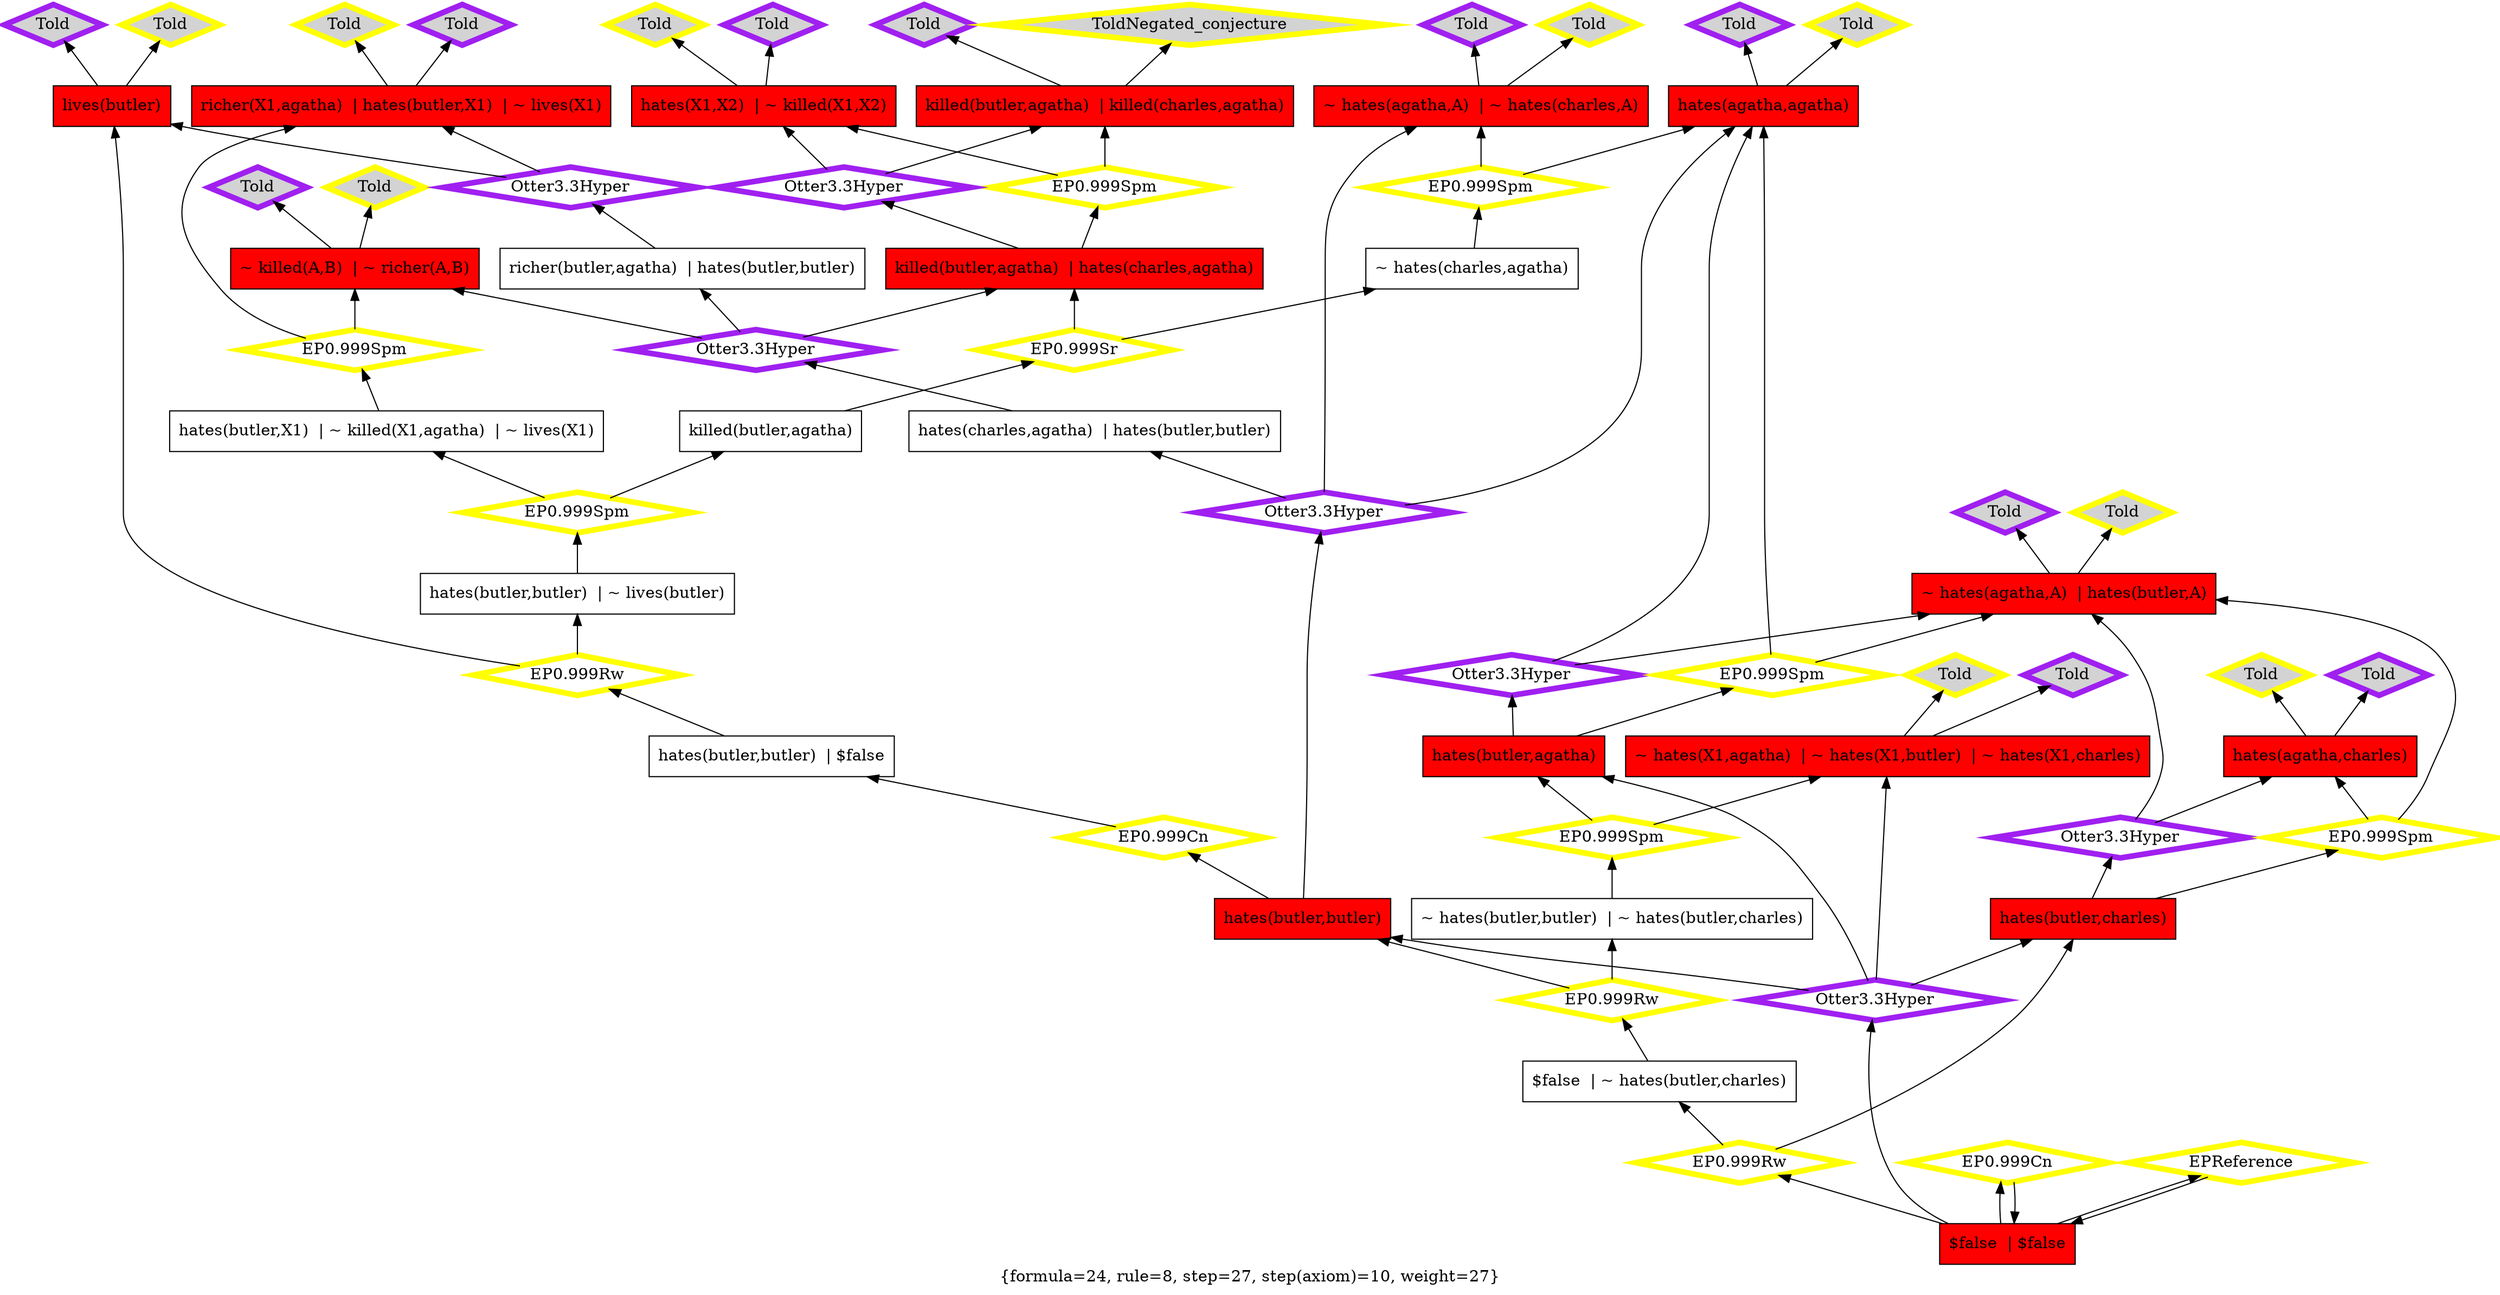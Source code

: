 digraph g 
{ rankdir=BT;
 labelloc=b label="{formula=24, rule=8, step=27, step(axiom)=10, weight=27}"  
 "x_74" [ URL="http://inference-web.org/proofs/tptp/Solutions/PUZ/PUZ001-1/Otter---3.3/answer.owl#ns_20_conclusion" color="black" shape="box" label="hates(charles,agatha)  | hates(butler,butler)" fillcolor="white" style="filled"  ];
  "x_45" [ URL="http://inference-web.org/proofs/tptp/Solutions/PUZ/PUZ001-1/EP---1.1/answer.owl#ns_5_conclusion" color="black" shape="box" label="~ hates(agatha,X1)  | ~ hates(charles,X1)" fillcolor="red" style="filled"  ];
  "x_28" [ URL="http://inference-web.org/proofs/tptp/Solutions/PUZ/PUZ001-1/EP---1.1/answer.owl#ns_14_conclusion" color="black" shape="box" label="hates(butler,agatha)" fillcolor="red" style="filled"  ];
  "x_46" [ URL="http://inference-web.org/proofs/tptp/Solutions/PUZ/PUZ001-1/Otter---3.3/answer.owl#ns_17_conclusion" color="black" shape="box" label="hates(butler,charles)" fillcolor="red" style="filled"  ];
  "x_76" [ URL="http://inference-web.org/proofs/tptp/Solutions/PUZ/PUZ001-1/EP---1.1/answer.owl#ns_4_conclusion" color="black" shape="box" label="~ killed(X1,X2)  | ~ richer(X1,X2)" fillcolor="red" style="filled"  ];
  "x_28" [ URL="http://inference-web.org/proofs/tptp/Solutions/PUZ/PUZ001-1/Otter---3.3/answer.owl#ns_16_conclusion" color="black" shape="box" label="hates(butler,agatha)" fillcolor="red" style="filled"  ];
  "x_30" [ URL="http://inference-web.org/proofs/tptp/Solutions/PUZ/PUZ001-1/Otter---3.3/answer.owl#ns_14_conclusion" color="black" shape="box" label="richer(butler,agatha)  | hates(butler,butler)" fillcolor="white" style="filled"  ];
  "x_77" [ URL="http://inference-web.org/proofs/tptp/Solutions/PUZ/PUZ001-1/EP---1.1/answer.owl#ns_16_conclusion" color="black" shape="box" label="~ hates(charles,agatha)" fillcolor="white" style="filled"  ];
  "x_84" [ URL="http://inference-web.org/proofs/tptp/Solutions/PUZ/PUZ001-1/EP---1.1/answer.owl#ns_31_conclusion" color="black" shape="box" label="hates(butler,butler)" fillcolor="red" style="filled"  ];
  "x_79" [ URL="http://inference-web.org/proofs/tptp/Solutions/PUZ/PUZ001-1/EP---1.1/answer.owl#ns_22_conclusion" color="black" shape="box" label="~ hates(butler,butler)  | ~ hates(butler,charles)" fillcolor="white" style="filled"  ];
  "x_51" [ URL="http://inference-web.org/proofs/tptp/Solutions/PUZ/PUZ001-1/EP---1.1/answer.owl#ns_34_conclusion" color="black" shape="box" label="$false" fillcolor="red" style="filled"  ];
  "x_52" [ URL="http://inference-web.org/proofs/tptp/Solutions/PUZ/PUZ001-1/EP---1.1/answer.owl#ns_13_conclusion" color="black" shape="box" label="hates(charles,agatha)  | killed(butler,agatha)" fillcolor="red" style="filled"  ];
  "x_82" [ URL="http://inference-web.org/proofs/tptp/Solutions/PUZ/PUZ001-1/Otter---3.3/answer.owl#ns_11_conclusion" color="black" shape="box" label="hates(agatha,charles)" fillcolor="red" style="filled"  ];
  "x_33" [ URL="http://inference-web.org/proofs/tptp/Solutions/PUZ/PUZ001-1/Otter---3.3/answer.owl#ns_6_conclusion" color="black" shape="box" label="~ lives(A)  | richer(A,agatha)  | hates(butler,A)" fillcolor="red" style="filled"  ];
  "x_84" [ URL="http://inference-web.org/proofs/tptp/Solutions/PUZ/PUZ001-1/Otter---3.3/answer.owl#ns_21_conclusion" color="black" shape="box" label="hates(butler,butler)" fillcolor="red" style="filled"  ];
  "x_51" [ URL="http://inference-web.org/proofs/tptp/Solutions/PUZ/PUZ001-1/Otter---3.3/answer.owl#ns_23_conclusion" color="black" shape="box" label="$false" fillcolor="red" style="filled"  ];
  "x_35" [ URL="http://inference-web.org/proofs/tptp/Solutions/PUZ/PUZ001-1/Otter---3.3/answer.owl#ns_4_conclusion" color="black" shape="box" label="~ killed(A,B)  | hates(A,B)" fillcolor="red" style="filled"  ];
  "x_60" [ URL="http://inference-web.org/proofs/tptp/Solutions/PUZ/PUZ001-1/EP---1.1/answer.owl#ns_10_conclusion" color="black" shape="box" label="hates(butler,X1)  | ~ hates(agatha,X1)" fillcolor="red" style="filled"  ];
  "x_82" [ URL="http://inference-web.org/proofs/tptp/Solutions/PUZ/PUZ001-1/EP---1.1/answer.owl#ns_8_conclusion" color="black" shape="box" label="hates(agatha,charles)" fillcolor="red" style="filled"  ];
  "x_35" [ URL="http://inference-web.org/proofs/tptp/Solutions/PUZ/PUZ001-1/EP---1.1/answer.owl#ns_9_conclusion" color="black" shape="box" label="hates(X1,X2)  | ~ killed(X1,X2)" fillcolor="red" style="filled"  ];
  "x_59" [ URL="http://inference-web.org/proofs/tptp/Solutions/PUZ/PUZ001-1/Otter---3.3/answer.owl#ns_8_conclusion" color="black" shape="box" label="lives(butler)" fillcolor="red" style="filled"  ];
  "x_60" [ URL="http://inference-web.org/proofs/tptp/Solutions/PUZ/PUZ001-1/Otter---3.3/answer.owl#ns_5_conclusion" color="black" shape="box" label="~ hates(agatha,A)  | hates(butler,A)" fillcolor="red" style="filled"  ];
  "x_14" [ URL="http://inference-web.org/proofs/tptp/Solutions/PUZ/PUZ001-1/EP---1.1/answer.owl#ns_29_conclusion" color="black" shape="box" label="hates(butler,butler)  | ~ lives(butler)" fillcolor="white" style="filled"  ];
  "x_15" [ URL="http://inference-web.org/proofs/tptp/Solutions/PUZ/PUZ001-1/EP---1.1/answer.owl#ns_18_conclusion" color="black" shape="box" label="hates(butler,X1)  | ~ killed(X1,agatha)  | ~ lives(X1)" fillcolor="white" style="filled"  ];
  "x_90" [ URL="http://inference-web.org/proofs/tptp/Solutions/PUZ/PUZ001-1/EP---1.1/answer.owl#ns_32_conclusion" color="black" shape="box" label="$false  | ~ hates(butler,charles)" fillcolor="white" style="filled"  ];
  "x_59" [ URL="http://inference-web.org/proofs/tptp/Solutions/PUZ/PUZ001-1/EP---1.1/answer.owl#ns_2_conclusion" color="black" shape="box" label="lives(butler)" fillcolor="red" style="filled"  ];
  "x_93" [ URL="http://inference-web.org/proofs/tptp/Solutions/PUZ/PUZ001-1/EP---1.1/answer.owl#ns_7_conclusion" color="black" shape="box" label="hates(agatha,agatha)" fillcolor="red" style="filled"  ];
  "x_96" [ URL="http://inference-web.org/proofs/tptp/Solutions/PUZ/PUZ001-1/Otter---3.3/answer.owl#ns_3_conclusion" color="black" shape="box" label="~ hates(A,agatha)  | ~ hates(A,butler)  | ~ hates(A,charles)" fillcolor="red" style="filled"  ];
  "x_46" [ URL="http://inference-web.org/proofs/tptp/Solutions/PUZ/PUZ001-1/EP---1.1/answer.owl#ns_15_conclusion" color="black" shape="box" label="hates(butler,charles)" fillcolor="red" style="filled"  ];
  "x_93" [ URL="http://inference-web.org/proofs/tptp/Solutions/PUZ/PUZ001-1/Otter---3.3/answer.owl#ns_10_conclusion" color="black" shape="box" label="hates(agatha,agatha)" fillcolor="red" style="filled"  ];
  "x_45" [ URL="http://inference-web.org/proofs/tptp/Solutions/PUZ/PUZ001-1/Otter---3.3/answer.owl#ns_2_conclusion" color="black" shape="box" label="~ hates(agatha,A)  | ~ hates(charles,A)" fillcolor="red" style="filled"  ];
  "x_95" [ URL="http://inference-web.org/proofs/tptp/Solutions/PUZ/PUZ001-1/EP---1.1/answer.owl#ns_30_conclusion" color="black" shape="box" label="hates(butler,butler)  | $false" fillcolor="white" style="filled"  ];
  "x_51" [ URL="http://inference-web.org/proofs/tptp/Solutions/PUZ/PUZ001-1/EP---1.1/answer.owl#ns_35_conclusion" color="black" shape="box" label="$false" fillcolor="red" style="filled"  ];
  "x_76" [ URL="http://inference-web.org/proofs/tptp/Solutions/PUZ/PUZ001-1/Otter---3.3/answer.owl#ns_1_conclusion" color="black" shape="box" label="~ killed(A,B)  | ~ richer(A,B)" fillcolor="red" style="filled"  ];
  "x_96" [ URL="http://inference-web.org/proofs/tptp/Solutions/PUZ/PUZ001-1/EP---1.1/answer.owl#ns_6_conclusion" color="black" shape="box" label="~ hates(X1,agatha)  | ~ hates(X1,butler)  | ~ hates(X1,charles)" fillcolor="red" style="filled"  ];
  "x_51" [ URL="http://inference-web.org/proofs/tptp/Solutions/PUZ/PUZ001-1/EP---1.1/answer.owl#ns_33_conclusion" color="black" shape="box" label="$false  | $false" fillcolor="red" style="filled"  ];
  "x_52" [ URL="http://inference-web.org/proofs/tptp/Solutions/PUZ/PUZ001-1/Otter---3.3/answer.owl#ns_18_conclusion" color="black" shape="box" label="killed(butler,agatha)  | hates(charles,agatha)" fillcolor="red" style="filled"  ];
  "x_100" [ URL="http://inference-web.org/proofs/tptp/Solutions/PUZ/PUZ001-1/EP---1.1/answer.owl#ns_25_conclusion" color="black" shape="box" label="killed(butler,agatha)" fillcolor="white" style="filled"  ];
  "x_71" [ URL="http://inference-web.org/proofs/tptp/Solutions/PUZ/PUZ001-1/EP---1.1/answer.owl#ns_12_conclusion" color="black" shape="box" label="killed(butler,agatha)  | killed(charles,agatha)" fillcolor="red" style="filled"  ];
  "x_33" [ URL="http://inference-web.org/proofs/tptp/Solutions/PUZ/PUZ001-1/EP---1.1/answer.owl#ns_11_conclusion" color="black" shape="box" label="richer(X1,agatha)  | hates(butler,X1)  | ~ lives(X1)" fillcolor="red" style="filled"  ];
  "x_71" [ URL="http://inference-web.org/proofs/tptp/Solutions/PUZ/PUZ001-1/Otter---3.3/answer.owl#ns_12_conclusion" color="black" shape="box" label="killed(butler,agatha)  | killed(charles,agatha)" fillcolor="red" style="filled"  ];
  "26a27439:1242ca7e1c7:-7fe2" [ URL="http://browser.inference-web.org/iwbrowser/BrowseNodeSet?url=http%3A%2F%2Finference-web.org%2Fproofs%2Ftptp%2FSolutions%2FPUZ%2FPUZ001-1%2FOtter---3.3%2Fanswer.owl%23ns_20" color="purple" shape="diamond" label="Otter3.3Hyper" fillcolor="white" style="filled" penwidth="5"  ];
  "x_74" -> "26a27439:1242ca7e1c7:-7fe2";
  "26a27439:1242ca7e1c7:-7fe2" -> "x_30";
  "26a27439:1242ca7e1c7:-7fe2" -> "x_52";
  "26a27439:1242ca7e1c7:-7fe2" -> "x_76";
  "26a27439:1242ca7e1c7:-7fcc" [ URL="http://browser.inference-web.org/iwbrowser/BrowseNodeSet?url=http%3A%2F%2Finference-web.org%2Fproofs%2Ftptp%2FSolutions%2FPUZ%2FPUZ001-1%2FOtter---3.3%2Fanswer.owl%23ns_12" color="purple" shape="diamond" label="Told" fillcolor="lightgrey" style="filled" penwidth="5"  ];
  "x_71" -> "26a27439:1242ca7e1c7:-7fcc";
  "26a27439:1242ca7e1c7:-7ff2" [ URL="http://browser.inference-web.org/iwbrowser/BrowseNodeSet?url=http%3A%2F%2Finference-web.org%2Fproofs%2Ftptp%2FSolutions%2FPUZ%2FPUZ001-1%2FOtter---3.3%2Fanswer.owl%23ns_16" color="purple" shape="diamond" label="Otter3.3Hyper" fillcolor="white" style="filled" penwidth="5"  ];
  "x_28" -> "26a27439:1242ca7e1c7:-7ff2";
  "26a27439:1242ca7e1c7:-7ff2" -> "x_60";
  "26a27439:1242ca7e1c7:-7ff2" -> "x_93";
  "26a27439:1242ca7e1c7:-7f9f" [ URL="http://browser.inference-web.org/iwbrowser/BrowseNodeSet?url=http%3A%2F%2Finference-web.org%2Fproofs%2Ftptp%2FSolutions%2FPUZ%2FPUZ001-1%2FEP---1.1%2Fanswer.owl%23ns_13" color="yellow" shape="diamond" label="EP0.999Spm" fillcolor="white" style="filled" penwidth="5"  ];
  "x_52" -> "26a27439:1242ca7e1c7:-7f9f";
  "26a27439:1242ca7e1c7:-7f9f" -> "x_35";
  "26a27439:1242ca7e1c7:-7f9f" -> "x_71";
  "26a27439:1242ca7e1c7:-7f93" [ URL="http://browser.inference-web.org/iwbrowser/BrowseNodeSet?url=http%3A%2F%2Finference-web.org%2Fproofs%2Ftptp%2FSolutions%2FPUZ%2FPUZ001-1%2FEP---1.1%2Fanswer.owl%23ns_11" color="yellow" shape="diamond" label="Told" fillcolor="lightgrey" style="filled" penwidth="5"  ];
  "x_33" -> "26a27439:1242ca7e1c7:-7f93";
  "26a27439:1242ca7e1c7:-7fd5" [ URL="http://browser.inference-web.org/iwbrowser/BrowseNodeSet?url=http%3A%2F%2Finference-web.org%2Fproofs%2Ftptp%2FSolutions%2FPUZ%2FPUZ001-1%2FOtter---3.3%2Fanswer.owl%23ns_1" color="purple" shape="diamond" label="Told" fillcolor="lightgrey" style="filled" penwidth="5"  ];
  "x_76" -> "26a27439:1242ca7e1c7:-7fd5";
  "26a27439:1242ca7e1c7:-7fde" [ URL="http://browser.inference-web.org/iwbrowser/BrowseNodeSet?url=http%3A%2F%2Finference-web.org%2Fproofs%2Ftptp%2FSolutions%2FPUZ%2FPUZ001-1%2FOtter---3.3%2Fanswer.owl%23ns_14" color="purple" shape="diamond" label="Otter3.3Hyper" fillcolor="white" style="filled" penwidth="5"  ];
  "x_30" -> "26a27439:1242ca7e1c7:-7fde";
  "26a27439:1242ca7e1c7:-7fde" -> "x_33";
  "26a27439:1242ca7e1c7:-7fde" -> "x_59";
  "26a27439:1242ca7e1c7:-7fb6" [ URL="http://browser.inference-web.org/iwbrowser/BrowseNodeSet?url=http%3A%2F%2Finference-web.org%2Fproofs%2Ftptp%2FSolutions%2FPUZ%2FPUZ001-1%2FEP---1.1%2Fanswer.owl%23ns_31" color="yellow" shape="diamond" label="EP0.999Cn" fillcolor="white" style="filled" penwidth="5"  ];
  "x_84" -> "26a27439:1242ca7e1c7:-7fb6";
  "26a27439:1242ca7e1c7:-7fb6" -> "x_95";
  "26a27439:1242ca7e1c7:-7fdb" [ URL="http://browser.inference-web.org/iwbrowser/BrowseNodeSet?url=http%3A%2F%2Finference-web.org%2Fproofs%2Ftptp%2FSolutions%2FPUZ%2FPUZ001-1%2FOtter---3.3%2Fanswer.owl%23ns_6" color="purple" shape="diamond" label="Told" fillcolor="lightgrey" style="filled" penwidth="5"  ];
  "x_33" -> "26a27439:1242ca7e1c7:-7fdb";
  "26a27439:1242ca7e1c7:-7fb4" [ URL="http://browser.inference-web.org/iwbrowser/BrowseNodeSet?url=http%3A%2F%2Finference-web.org%2Fproofs%2Ftptp%2FSolutions%2FPUZ%2FPUZ001-1%2FEP---1.1%2Fanswer.owl%23ns_30" color="yellow" shape="diamond" label="EP0.999Rw" fillcolor="white" style="filled" penwidth="5"  ];
  "x_95" -> "26a27439:1242ca7e1c7:-7fb4";
  "26a27439:1242ca7e1c7:-7fb4" -> "x_14";
  "26a27439:1242ca7e1c7:-7fb4" -> "x_59";
  "26a27439:1242ca7e1c7:-7fe5" [ URL="http://browser.inference-web.org/iwbrowser/BrowseNodeSet?url=http%3A%2F%2Finference-web.org%2Fproofs%2Ftptp%2FSolutions%2FPUZ%2FPUZ001-1%2FOtter---3.3%2Fanswer.owl%23ns_2" color="purple" shape="diamond" label="Told" fillcolor="lightgrey" style="filled" penwidth="5"  ];
  "x_45" -> "26a27439:1242ca7e1c7:-7fe5";
  "26a27439:1242ca7e1c7:-7f87" [ URL="http://browser.inference-web.org/iwbrowser/BrowseNodeSet?url=http%3A%2F%2Finference-web.org%2Fproofs%2Ftptp%2FSolutions%2FPUZ%2FPUZ001-1%2FEP---1.1%2Fanswer.owl%23ns_6" color="yellow" shape="diamond" label="Told" fillcolor="lightgrey" style="filled" penwidth="5"  ];
  "x_96" -> "26a27439:1242ca7e1c7:-7f87";
  "26a27439:1242ca7e1c7:-7fc9" [ URL="http://browser.inference-web.org/iwbrowser/BrowseNodeSet?url=http%3A%2F%2Finference-web.org%2Fproofs%2Ftptp%2FSolutions%2FPUZ%2FPUZ001-1%2FEP---1.1%2Fanswer.owl%23ns_10" color="yellow" shape="diamond" label="Told" fillcolor="lightgrey" style="filled" penwidth="5"  ];
  "x_60" -> "26a27439:1242ca7e1c7:-7fc9";
  "26a27439:1242ca7e1c7:-7fef" [ URL="http://browser.inference-web.org/iwbrowser/BrowseNodeSet?url=http%3A%2F%2Finference-web.org%2Fproofs%2Ftptp%2FSolutions%2FPUZ%2FPUZ001-1%2FOtter---3.3%2Fanswer.owl%23ns_10" color="purple" shape="diamond" label="Told" fillcolor="lightgrey" style="filled" penwidth="5"  ];
  "x_93" -> "26a27439:1242ca7e1c7:-7fef";
  "26a27439:1242ca7e1c7:-7fbc" [ URL="http://browser.inference-web.org/iwbrowser/BrowseNodeSet?url=http%3A%2F%2Finference-web.org%2Fproofs%2Ftptp%2FSolutions%2FPUZ%2FPUZ001-1%2FEP---1.1%2Fanswer.owl%23ns_8" color="yellow" shape="diamond" label="Told" fillcolor="lightgrey" style="filled" penwidth="5"  ];
  "x_82" -> "26a27439:1242ca7e1c7:-7fbc";
  "26a27439:1242ca7e1c7:-7fa2" [ URL="http://browser.inference-web.org/iwbrowser/BrowseNodeSet?url=http%3A%2F%2Finference-web.org%2Fproofs%2Ftptp%2FSolutions%2FPUZ%2FPUZ001-1%2FEP---1.1%2Fanswer.owl%23ns_5" color="yellow" shape="diamond" label="Told" fillcolor="lightgrey" style="filled" penwidth="5"  ];
  "x_45" -> "26a27439:1242ca7e1c7:-7fa2";
  "26a27439:1242ca7e1c7:-7f99" [ URL="http://browser.inference-web.org/iwbrowser/BrowseNodeSet?url=http%3A%2F%2Finference-web.org%2Fproofs%2Ftptp%2FSolutions%2FPUZ%2FPUZ001-1%2FEP---1.1%2Fanswer.owl%23ns_9" color="yellow" shape="diamond" label="Told" fillcolor="lightgrey" style="filled" penwidth="5"  ];
  "x_35" -> "26a27439:1242ca7e1c7:-7f99";
  "26a27439:1242ca7e1c7:-7fae" [ URL="http://browser.inference-web.org/iwbrowser/BrowseNodeSet?url=http%3A%2F%2Finference-web.org%2Fproofs%2Ftptp%2FSolutions%2FPUZ%2FPUZ001-1%2FEP---1.1%2Fanswer.owl%23ns_29" color="yellow" shape="diamond" label="EP0.999Spm" fillcolor="white" style="filled" penwidth="5"  ];
  "x_14" -> "26a27439:1242ca7e1c7:-7fae";
  "26a27439:1242ca7e1c7:-7fae" -> "x_15";
  "26a27439:1242ca7e1c7:-7fae" -> "x_100";
  "26a27439:1242ca7e1c7:-7f8d" [ URL="http://browser.inference-web.org/iwbrowser/BrowseNodeSet?url=http%3A%2F%2Finference-web.org%2Fproofs%2Ftptp%2FSolutions%2FPUZ%2FPUZ001-1%2FEP---1.1%2Fanswer.owl%23ns_22" color="yellow" shape="diamond" label="EP0.999Spm" fillcolor="white" style="filled" penwidth="5"  ];
  "x_79" -> "26a27439:1242ca7e1c7:-7f8d";
  "26a27439:1242ca7e1c7:-7f8d" -> "x_28";
  "26a27439:1242ca7e1c7:-7f8d" -> "x_96";
  "26a27439:1242ca7e1c7:-7fd2" [ URL="http://browser.inference-web.org/iwbrowser/BrowseNodeSet?url=http%3A%2F%2Finference-web.org%2Fproofs%2Ftptp%2FSolutions%2FPUZ%2FPUZ001-1%2FOtter---3.3%2Fanswer.owl%23ns_18" color="purple" shape="diamond" label="Otter3.3Hyper" fillcolor="white" style="filled" penwidth="5"  ];
  "x_52" -> "26a27439:1242ca7e1c7:-7fd2";
  "26a27439:1242ca7e1c7:-7fd2" -> "x_35";
  "26a27439:1242ca7e1c7:-7fd2" -> "x_71";
  "26a27439:1242ca7e1c7:-7fe9" [ URL="http://browser.inference-web.org/iwbrowser/BrowseNodeSet?url=http%3A%2F%2Finference-web.org%2Fproofs%2Ftptp%2FSolutions%2FPUZ%2FPUZ001-1%2FOtter---3.3%2Fanswer.owl%23ns_21" color="purple" shape="diamond" label="Otter3.3Hyper" fillcolor="white" style="filled" penwidth="5"  ];
  "x_84" -> "26a27439:1242ca7e1c7:-7fe9";
  "26a27439:1242ca7e1c7:-7fe9" -> "x_45";
  "26a27439:1242ca7e1c7:-7fe9" -> "x_74";
  "26a27439:1242ca7e1c7:-7fe9" -> "x_93";
  "26a27439:1242ca7e1c7:-7fa8" [ URL="http://browser.inference-web.org/iwbrowser/BrowseNodeSet?url=http%3A%2F%2Finference-web.org%2Fproofs%2Ftptp%2FSolutions%2FPUZ%2FPUZ001-1%2FEP---1.1%2Fanswer.owl%23ns_16" color="yellow" shape="diamond" label="EP0.999Spm" fillcolor="white" style="filled" penwidth="5"  ];
  "x_77" -> "26a27439:1242ca7e1c7:-7fa8";
  "26a27439:1242ca7e1c7:-7fa8" -> "x_45";
  "26a27439:1242ca7e1c7:-7fa8" -> "x_93";
  "26a27439:1242ca7e1c7:-7ff5" [ URL="http://browser.inference-web.org/iwbrowser/BrowseNodeSet?url=http%3A%2F%2Finference-web.org%2Fproofs%2Ftptp%2FSolutions%2FPUZ%2FPUZ001-1%2FOtter---3.3%2Fanswer.owl%23ns_11" color="purple" shape="diamond" label="Told" fillcolor="lightgrey" style="filled" penwidth="5"  ];
  "x_82" -> "26a27439:1242ca7e1c7:-7ff5";
  "26a27439:1242ca7e1c7:-7fc2" [ URL="http://browser.inference-web.org/iwbrowser/BrowseNodeSet?url=http%3A%2F%2Finference-web.org%2Fproofs%2Ftptp%2FSolutions%2FPUZ%2FPUZ001-1%2FEP---1.1%2Fanswer.owl%23ns_33" color="yellow" shape="diamond" label="EP0.999Rw" fillcolor="white" style="filled" penwidth="5"  ];
  "x_51" -> "26a27439:1242ca7e1c7:-7fc2";
  "26a27439:1242ca7e1c7:-7fc2" -> "x_46";
  "26a27439:1242ca7e1c7:-7fc2" -> "x_90";
  "26a27439:1242ca7e1c7:-7fa5" [ URL="http://browser.inference-web.org/iwbrowser/BrowseNodeSet?url=http%3A%2F%2Finference-web.org%2Fproofs%2Ftptp%2FSolutions%2FPUZ%2FPUZ001-1%2FEP---1.1%2Fanswer.owl%23ns_7" color="yellow" shape="diamond" label="Told" fillcolor="lightgrey" style="filled" penwidth="5"  ];
  "x_93" -> "26a27439:1242ca7e1c7:-7fa5";
  "26a27439:1242ca7e1c7:-7fd8" [ URL="http://browser.inference-web.org/iwbrowser/BrowseNodeSet?url=http%3A%2F%2Finference-web.org%2Fproofs%2Ftptp%2FSolutions%2FPUZ%2FPUZ001-1%2FOtter---3.3%2Fanswer.owl%23ns_8" color="purple" shape="diamond" label="Told" fillcolor="lightgrey" style="filled" penwidth="5"  ];
  "x_59" -> "26a27439:1242ca7e1c7:-7fd8";
  "26a27439:1242ca7e1c7:-7f90" [ URL="http://browser.inference-web.org/iwbrowser/BrowseNodeSet?url=http%3A%2F%2Finference-web.org%2Fproofs%2Ftptp%2FSolutions%2FPUZ%2FPUZ001-1%2FEP---1.1%2Fanswer.owl%23ns_4" color="yellow" shape="diamond" label="Told" fillcolor="lightgrey" style="filled" penwidth="5"  ];
  "x_76" -> "26a27439:1242ca7e1c7:-7f90";
  "26a27439:1242ca7e1c7:-7fc4" [ URL="http://browser.inference-web.org/iwbrowser/BrowseNodeSet?url=http%3A%2F%2Finference-web.org%2Fproofs%2Ftptp%2FSolutions%2FPUZ%2FPUZ001-1%2FEP---1.1%2Fanswer.owl%23ns_34" color="yellow" shape="diamond" label="EP0.999Cn" fillcolor="white" style="filled" penwidth="5"  ];
  "x_51" -> "26a27439:1242ca7e1c7:-7fc4";
  "26a27439:1242ca7e1c7:-7fc4" -> "x_51";
  "26a27439:1242ca7e1c7:-7f9c" [ URL="http://browser.inference-web.org/iwbrowser/BrowseNodeSet?url=http%3A%2F%2Finference-web.org%2Fproofs%2Ftptp%2FSolutions%2FPUZ%2FPUZ001-1%2FEP---1.1%2Fanswer.owl%23ns_12" color="yellow" shape="diamond" label="ToldNegated_conjecture" fillcolor="lightgrey" style="filled" penwidth="5"  ];
  "x_71" -> "26a27439:1242ca7e1c7:-7f9c";
  "26a27439:1242ca7e1c7:-7ffb" [ URL="http://browser.inference-web.org/iwbrowser/BrowseNodeSet?url=http%3A%2F%2Finference-web.org%2Fproofs%2Ftptp%2FSolutions%2FPUZ%2FPUZ001-1%2FOtter---3.3%2Fanswer.owl%23ns_17" color="purple" shape="diamond" label="Otter3.3Hyper" fillcolor="white" style="filled" penwidth="5"  ];
  "x_46" -> "26a27439:1242ca7e1c7:-7ffb";
  "26a27439:1242ca7e1c7:-7ffb" -> "x_60";
  "26a27439:1242ca7e1c7:-7ffb" -> "x_82";
  "26a27439:1242ca7e1c7:-7fcf" [ URL="http://browser.inference-web.org/iwbrowser/BrowseNodeSet?url=http%3A%2F%2Finference-web.org%2Fproofs%2Ftptp%2FSolutions%2FPUZ%2FPUZ001-1%2FOtter---3.3%2Fanswer.owl%23ns_4" color="purple" shape="diamond" label="Told" fillcolor="lightgrey" style="filled" penwidth="5"  ];
  "x_35" -> "26a27439:1242ca7e1c7:-7fcf";
  "26a27439:1242ca7e1c7:-7fc6" [ URL="http://browser.inference-web.org/iwbrowser/BrowseNodeSet?url=http%3A%2F%2Finference-web.org%2Fproofs%2Ftptp%2FSolutions%2FPUZ%2FPUZ001-1%2FEP---1.1%2Fanswer.owl%23answer" color="yellow" shape="diamond" label="EPReference" fillcolor="white" style="filled" penwidth="5"  ];
  "x_51" -> "26a27439:1242ca7e1c7:-7fc6";
  "26a27439:1242ca7e1c7:-7fc6" -> "x_51";
  "26a27439:1242ca7e1c7:-7f8a" [ URL="http://browser.inference-web.org/iwbrowser/BrowseNodeSet?url=http%3A%2F%2Finference-web.org%2Fproofs%2Ftptp%2FSolutions%2FPUZ%2FPUZ001-1%2FEP---1.1%2Fanswer.owl%23ns_14" color="yellow" shape="diamond" label="EP0.999Spm" fillcolor="white" style="filled" penwidth="5"  ];
  "x_28" -> "26a27439:1242ca7e1c7:-7f8a";
  "26a27439:1242ca7e1c7:-7f8a" -> "x_60";
  "26a27439:1242ca7e1c7:-7f8a" -> "x_93";
  "26a27439:1242ca7e1c7:-7fb9" [ URL="http://browser.inference-web.org/iwbrowser/BrowseNodeSet?url=http%3A%2F%2Finference-web.org%2Fproofs%2Ftptp%2FSolutions%2FPUZ%2FPUZ001-1%2FEP---1.1%2Fanswer.owl%23ns_32" color="yellow" shape="diamond" label="EP0.999Rw" fillcolor="white" style="filled" penwidth="5"  ];
  "x_90" -> "26a27439:1242ca7e1c7:-7fb9";
  "26a27439:1242ca7e1c7:-7fb9" -> "x_79";
  "26a27439:1242ca7e1c7:-7fb9" -> "x_84";
  "26a27439:1242ca7e1c7:-8000" [ URL="http://browser.inference-web.org/iwbrowser/BrowseNodeSet?url=http%3A%2F%2Finference-web.org%2Fproofs%2Ftptp%2FSolutions%2FPUZ%2FPUZ001-1%2FOtter---3.3%2Fanswer.owl%23answer" color="purple" shape="diamond" label="Otter3.3Hyper" fillcolor="white" style="filled" penwidth="5"  ];
  "x_51" -> "26a27439:1242ca7e1c7:-8000";
  "26a27439:1242ca7e1c7:-8000" -> "x_28";
  "26a27439:1242ca7e1c7:-8000" -> "x_46";
  "26a27439:1242ca7e1c7:-8000" -> "x_84";
  "26a27439:1242ca7e1c7:-8000" -> "x_96";
  "26a27439:1242ca7e1c7:-7f96" [ URL="http://browser.inference-web.org/iwbrowser/BrowseNodeSet?url=http%3A%2F%2Finference-web.org%2Fproofs%2Ftptp%2FSolutions%2FPUZ%2FPUZ001-1%2FEP---1.1%2Fanswer.owl%23ns_18" color="yellow" shape="diamond" label="EP0.999Spm" fillcolor="white" style="filled" penwidth="5"  ];
  "x_15" -> "26a27439:1242ca7e1c7:-7f96";
  "26a27439:1242ca7e1c7:-7f96" -> "x_33";
  "26a27439:1242ca7e1c7:-7f96" -> "x_76";
  "26a27439:1242ca7e1c7:-7fbf" [ URL="http://browser.inference-web.org/iwbrowser/BrowseNodeSet?url=http%3A%2F%2Finference-web.org%2Fproofs%2Ftptp%2FSolutions%2FPUZ%2FPUZ001-1%2FEP---1.1%2Fanswer.owl%23ns_15" color="yellow" shape="diamond" label="EP0.999Spm" fillcolor="white" style="filled" penwidth="5"  ];
  "x_46" -> "26a27439:1242ca7e1c7:-7fbf";
  "26a27439:1242ca7e1c7:-7fbf" -> "x_60";
  "26a27439:1242ca7e1c7:-7fbf" -> "x_82";
  "26a27439:1242ca7e1c7:-7ff8" [ URL="http://browser.inference-web.org/iwbrowser/BrowseNodeSet?url=http%3A%2F%2Finference-web.org%2Fproofs%2Ftptp%2FSolutions%2FPUZ%2FPUZ001-1%2FOtter---3.3%2Fanswer.owl%23ns_5" color="purple" shape="diamond" label="Told" fillcolor="lightgrey" style="filled" penwidth="5"  ];
  "x_60" -> "26a27439:1242ca7e1c7:-7ff8";
  "26a27439:1242ca7e1c7:-7fec" [ URL="http://browser.inference-web.org/iwbrowser/BrowseNodeSet?url=http%3A%2F%2Finference-web.org%2Fproofs%2Ftptp%2FSolutions%2FPUZ%2FPUZ001-1%2FOtter---3.3%2Fanswer.owl%23ns_3" color="purple" shape="diamond" label="Told" fillcolor="lightgrey" style="filled" penwidth="5"  ];
  "x_96" -> "26a27439:1242ca7e1c7:-7fec";
  "26a27439:1242ca7e1c7:-7fab" [ URL="http://browser.inference-web.org/iwbrowser/BrowseNodeSet?url=http%3A%2F%2Finference-web.org%2Fproofs%2Ftptp%2FSolutions%2FPUZ%2FPUZ001-1%2FEP---1.1%2Fanswer.owl%23ns_25" color="yellow" shape="diamond" label="EP0.999Sr" fillcolor="white" style="filled" penwidth="5"  ];
  "x_100" -> "26a27439:1242ca7e1c7:-7fab";
  "26a27439:1242ca7e1c7:-7fab" -> "x_52";
  "26a27439:1242ca7e1c7:-7fab" -> "x_77";
  "26a27439:1242ca7e1c7:-7fb1" [ URL="http://browser.inference-web.org/iwbrowser/BrowseNodeSet?url=http%3A%2F%2Finference-web.org%2Fproofs%2Ftptp%2FSolutions%2FPUZ%2FPUZ001-1%2FEP---1.1%2Fanswer.owl%23ns_2" color="yellow" shape="diamond" label="Told" fillcolor="lightgrey" style="filled" penwidth="5"  ];
  "x_59" -> "26a27439:1242ca7e1c7:-7fb1";
  }
